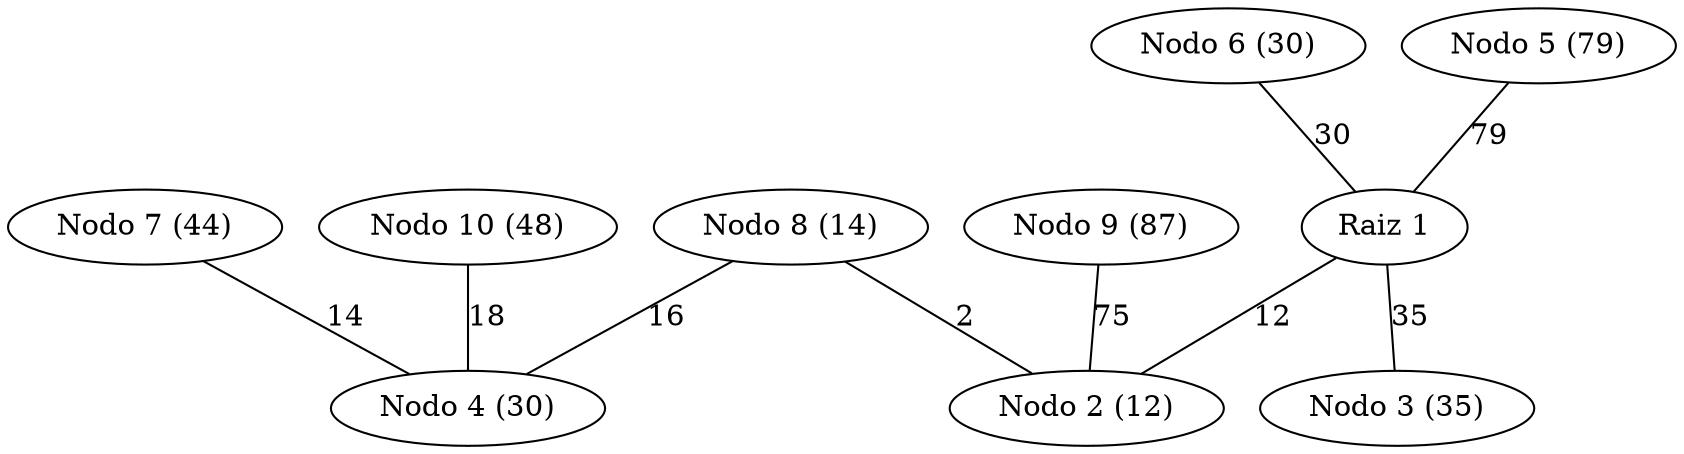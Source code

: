 graph arbol_dijkstra_G_1 {
    "1" [label="Raiz 1"];
    "2" [label="Nodo 2 (12)"];
    "8" [label="Nodo 8 (14)"];
    "6" [label="Nodo 6 (30)"];
    "4" [label="Nodo 4 (30)"];
    "3" [label="Nodo 3 (35)"];
    "7" [label="Nodo 7 (44)"];
    "10" [label="Nodo 10 (48)"];
    "5" [label="Nodo 5 (79)"];
    "9" [label="Nodo 9 (87)"];
    1 -- 2 [label="12"];
    1 -- 3 [label="35"];
    8 -- 4 [label="16"];
    5 -- 1 [label="79"];
    6 -- 1 [label="30"];
    7 -- 4 [label="14"];
    8 -- 2 [label="2"];
    9 -- 2 [label="75"];
    10 -- 4 [label="18"];
}